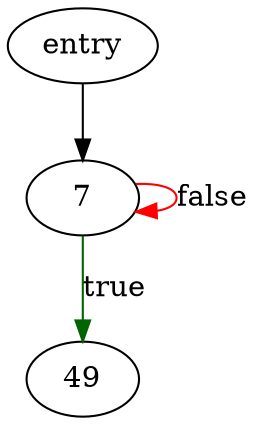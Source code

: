 digraph "blake2b_compress" {
	// Node definitions.
	2 [label=entry];
	7;
	49;

	// Edge definitions.
	2 -> 7;
	7 -> 7 [
		color=red
		label=false
	];
	7 -> 49 [
		color=darkgreen
		label=true
	];
}